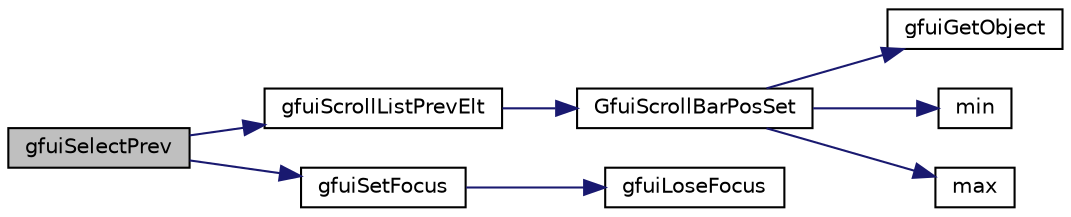 digraph "gfuiSelectPrev"
{
  edge [fontname="Helvetica",fontsize="10",labelfontname="Helvetica",labelfontsize="10"];
  node [fontname="Helvetica",fontsize="10",shape=record];
  rankdir="LR";
  Node1 [label="gfuiSelectPrev",height=0.2,width=0.4,color="black", fillcolor="grey75", style="filled", fontcolor="black"];
  Node1 -> Node2 [color="midnightblue",fontsize="10",style="solid",fontname="Helvetica"];
  Node2 [label="gfuiScrollListPrevElt",height=0.2,width=0.4,color="black", fillcolor="white", style="filled",URL="$gui_8h.html#a555142695e980ffd2ee933ff56173b3c"];
  Node2 -> Node3 [color="midnightblue",fontsize="10",style="solid",fontname="Helvetica"];
  Node3 [label="GfuiScrollBarPosSet",height=0.2,width=0.4,color="black", fillcolor="white", style="filled",URL="$group__gui.html#gaa35943b6738d7be5493fdd2f0fe80664",tooltip="Set new values for position. "];
  Node3 -> Node4 [color="midnightblue",fontsize="10",style="solid",fontname="Helvetica"];
  Node4 [label="gfuiGetObject",height=0.2,width=0.4,color="black", fillcolor="white", style="filled",URL="$gui_8h.html#a0ea204358545cb934b0d6427e49ce2a6"];
  Node3 -> Node5 [color="midnightblue",fontsize="10",style="solid",fontname="Helvetica"];
  Node5 [label="min",height=0.2,width=0.4,color="black", fillcolor="white", style="filled",URL="$_basic_8h.html#a07ea3b7c7ac18b96fd67ba3a6757ceb2"];
  Node3 -> Node6 [color="midnightblue",fontsize="10",style="solid",fontname="Helvetica"];
  Node6 [label="max",height=0.2,width=0.4,color="black", fillcolor="white", style="filled",URL="$_basic_8h.html#a5d2b2bbbf85f9a5ef76ff76cf42a4e69"];
  Node1 -> Node7 [color="midnightblue",fontsize="10",style="solid",fontname="Helvetica"];
  Node7 [label="gfuiSetFocus",height=0.2,width=0.4,color="black", fillcolor="white", style="filled",URL="$guiobject_8cpp.html#ac468a6961dd70cef1876c627cd49d848"];
  Node7 -> Node8 [color="midnightblue",fontsize="10",style="solid",fontname="Helvetica"];
  Node8 [label="gfuiLoseFocus",height=0.2,width=0.4,color="black", fillcolor="white", style="filled",URL="$guiobject_8cpp.html#aa0d7dd7b8f3d0a46e8ab2dbf065a4883"];
}
